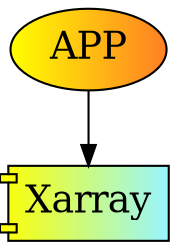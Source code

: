 digraph G {
node [ style=filled shape="doubleoctagon",fillcolor="gold:yellowgreen" fontsize=24];
#n0[label="ODC\nArchitecture"]
node [ style=filled shape="Mcircle",fillcolor="cadetblue1:chocolate1" fontsize=18];
node [ shape="ellipse",fillcolor="yellow:chocolate1" ];
n1[label="APP"]
node [ shape="component",fillcolor="yellow:cadetblue1" ];
n2[label="Xarray"]


n1->n2
}
